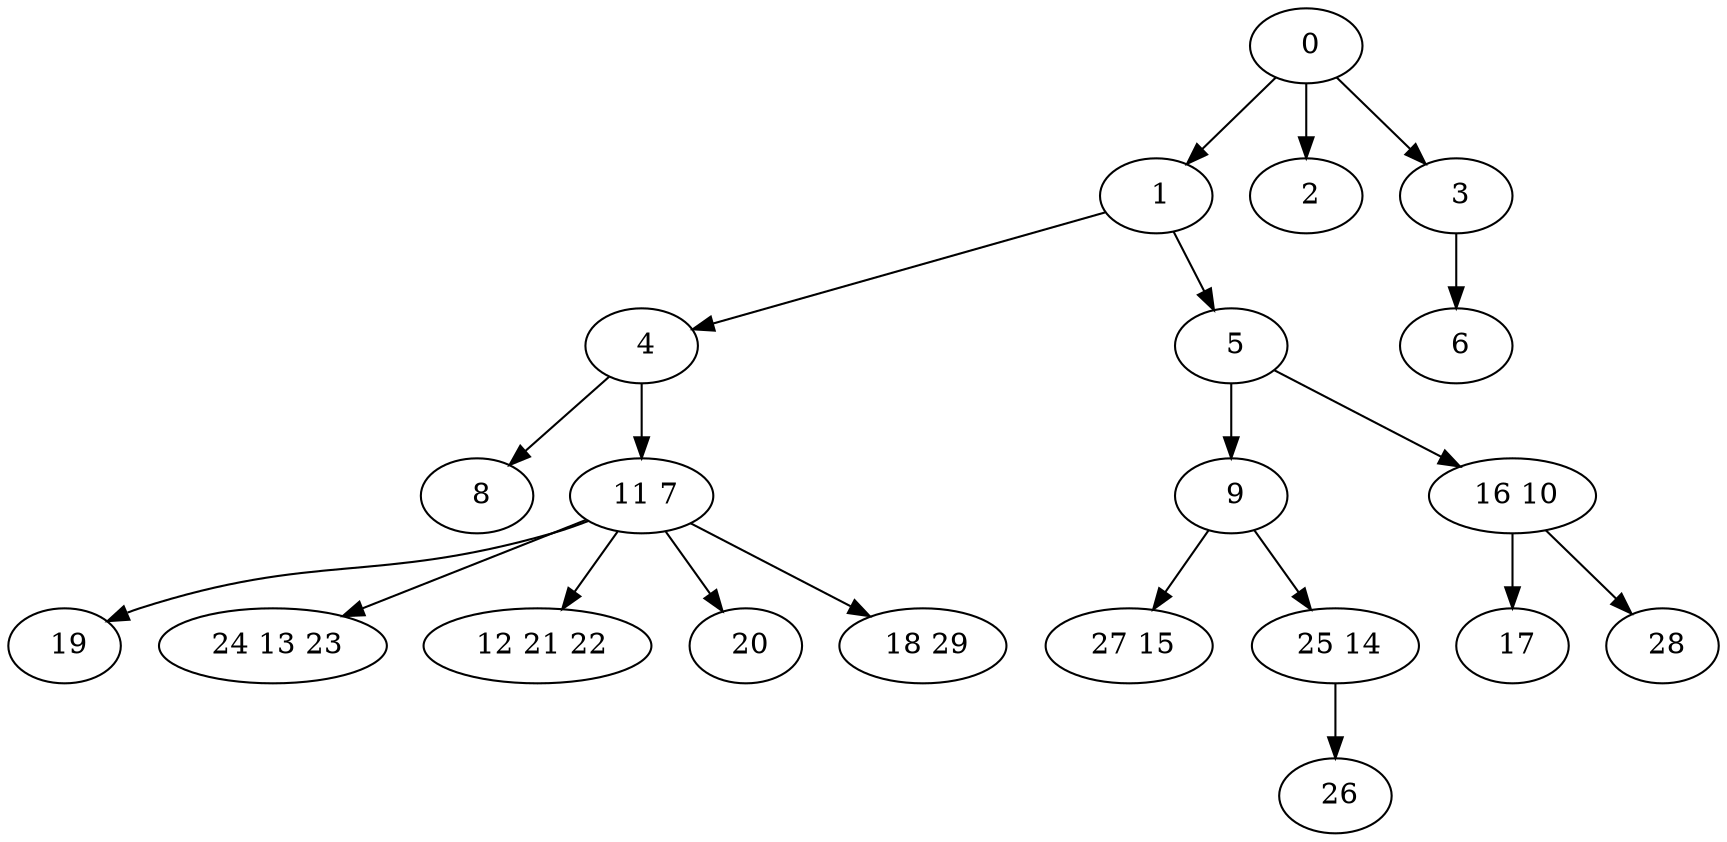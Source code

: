 digraph mytree {
" 0" -> " 1";
" 0" -> " 2";
" 0" -> " 3";
" 1" -> " 4";
" 1" -> " 5";
" 2";
" 3" -> " 6";
" 4" -> " 8";
" 4" -> " 11 7";
" 5" -> " 9";
" 5" -> " 16 10";
" 19";
" 6";
" 8";
" 11 7" -> " 19";
" 11 7" -> " 24 13 23";
" 11 7" -> " 12 21 22";
" 11 7" -> " 20";
" 11 7" -> " 18 29";
" 9" -> " 27 15";
" 9" -> " 25 14";
" 16 10" -> " 17";
" 16 10" -> " 28";
" 27 15";
" 25 14" -> " 26";
" 26";
" 17";
" 28";
" 24 13 23";
" 12 21 22";
" 20";
" 18 29";
}
